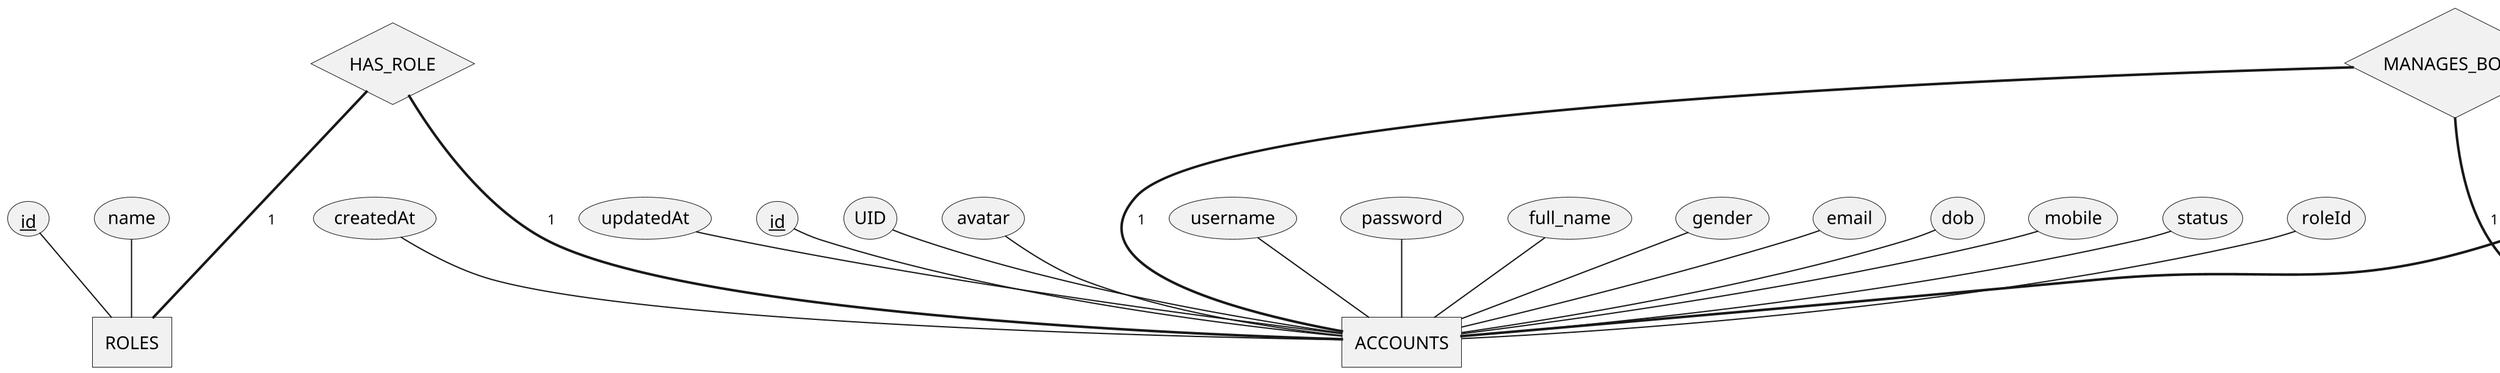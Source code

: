 @startchen
skinparam height 100%
skinparam dpi 200

entity ROLES {
  id <<key>>
  name
}

entity ACCOUNTS {
  id <<key>>
  UID
  avatar
  username
  password
  full_name
  gender
  email
  dob
  mobile
  status
  roleId
  createdAt
  updatedAt
}

entity CATEGORIES {
  id <<key>>
  name
  createdAt
  updatedAt
}

entity AUTHORS {
  id <<key>>
  name
  dob
  sign_name
  createdAt
  updatedAt
}

entity PUBLISHING {
  id <<key>>
  name
  address
  co_year
  createdAt
  updatedAt
}

entity BOOKS {
  id <<key>>
  name
  image
  co_year
  price
  quantity
  description
  categoryId
  authorId
  publishId
}

entity STATUS_MANAGE {
  id <<key>>
  name
}

entity STATUS_BORROW {
  id <<key>>
  name
}

entity MANAGE_BOOK {
  id <<key>>
  price_per_book
  accountId
  bookId
  statusId
  createdAt
  updatedAt
}

entity BORROW {
  id <<key>>
  borrowAt
  refundAt
  amount_of_pay
  manageId
  statusId
  accountId
}

relationship HAS_ROLE {
}

HAS_ROLE =1= ACCOUNTS
HAS_ROLE =1= ROLES

relationship HAS_CATEGORY {
}

HAS_CATEGORY =1= BOOKS
HAS_CATEGORY =1= CATEGORIES

relationship HAS_AUTHOR {
}

HAS_AUTHOR =1= BOOKS
HAS_AUTHOR =1= AUTHORS

relationship HAS_PUBLISHER {
}

HAS_PUBLISHER =1= BOOKS
HAS_PUBLISHER =1= PUBLISHING

relationship MANAGES_BOOK {
}

MANAGES_BOOK =1= ACCOUNTS
MANAGES_BOOK =N= MANAGE_BOOK
MANAGES_BOOK =1= STATUS_MANAGE

relationship BORROWS_BOOK {
}

BORROWS_BOOK =1= BORROW
BORROWS_BOOK =1= MANAGE_BOOK
BORROWS_BOOK =1= ACCOUNTS
BORROWS_BOOK =1= STATUS_BORROW

@endchen
